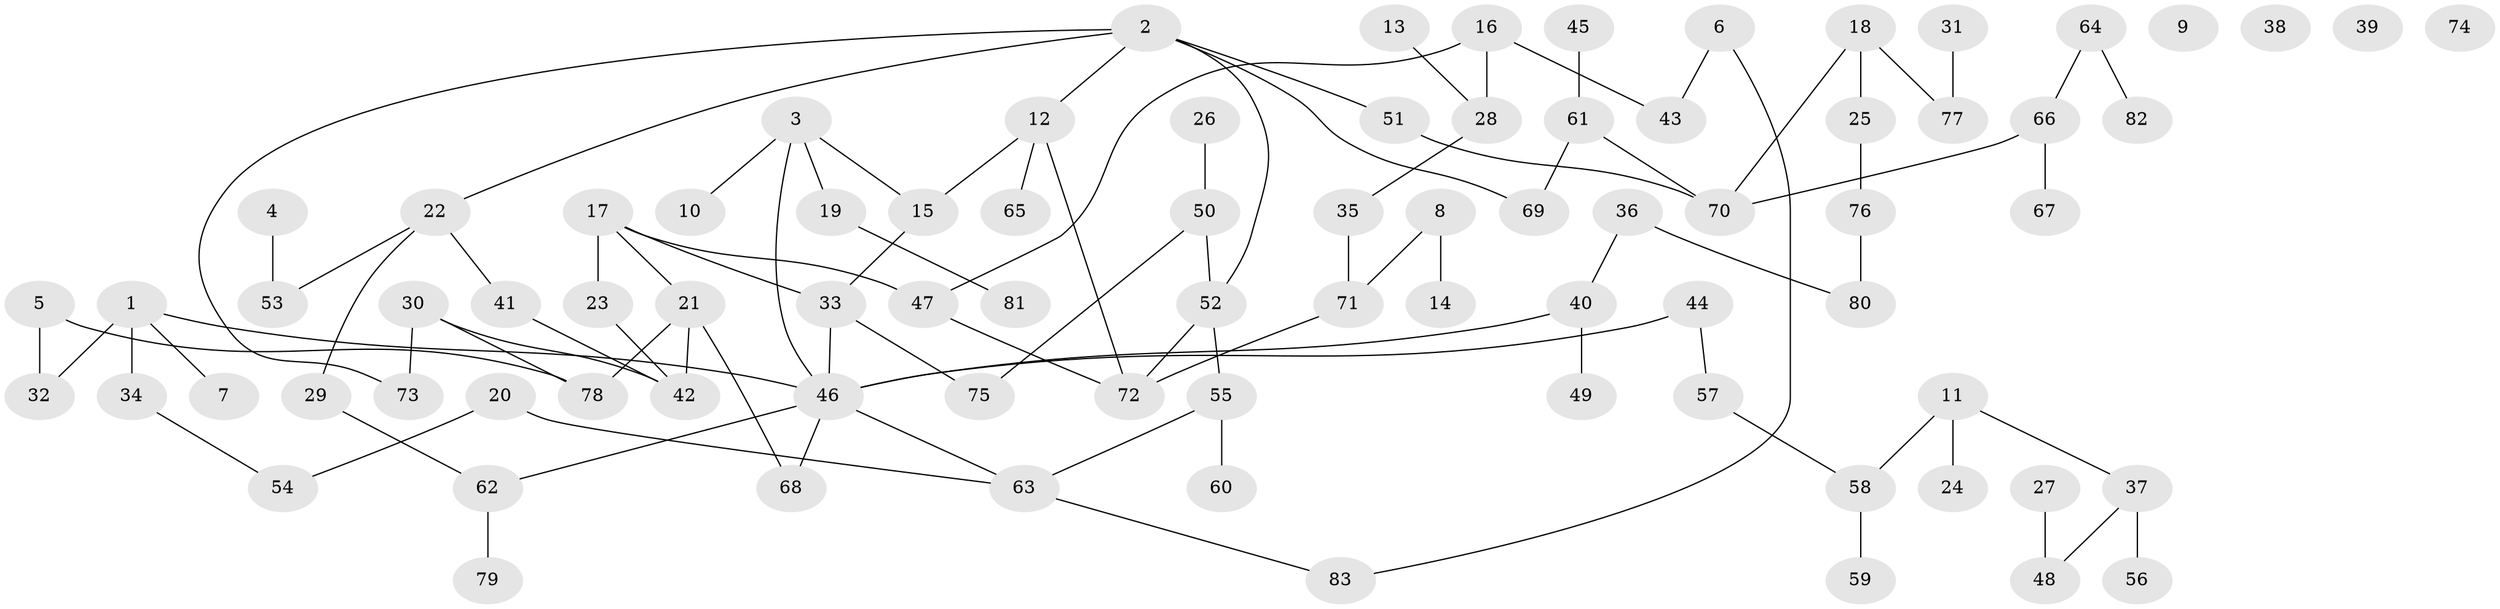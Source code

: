// coarse degree distribution, {4: 0.1206896551724138, 1: 0.2413793103448276, 0: 0.06896551724137931, 2: 0.3620689655172414, 6: 0.017241379310344827, 3: 0.13793103448275862, 7: 0.017241379310344827, 8: 0.017241379310344827, 5: 0.017241379310344827}
// Generated by graph-tools (version 1.1) at 2025/43/03/04/25 21:43:13]
// undirected, 83 vertices, 95 edges
graph export_dot {
graph [start="1"]
  node [color=gray90,style=filled];
  1;
  2;
  3;
  4;
  5;
  6;
  7;
  8;
  9;
  10;
  11;
  12;
  13;
  14;
  15;
  16;
  17;
  18;
  19;
  20;
  21;
  22;
  23;
  24;
  25;
  26;
  27;
  28;
  29;
  30;
  31;
  32;
  33;
  34;
  35;
  36;
  37;
  38;
  39;
  40;
  41;
  42;
  43;
  44;
  45;
  46;
  47;
  48;
  49;
  50;
  51;
  52;
  53;
  54;
  55;
  56;
  57;
  58;
  59;
  60;
  61;
  62;
  63;
  64;
  65;
  66;
  67;
  68;
  69;
  70;
  71;
  72;
  73;
  74;
  75;
  76;
  77;
  78;
  79;
  80;
  81;
  82;
  83;
  1 -- 7;
  1 -- 32;
  1 -- 34;
  1 -- 46;
  2 -- 12;
  2 -- 22;
  2 -- 51;
  2 -- 52;
  2 -- 69;
  2 -- 73;
  3 -- 10;
  3 -- 15;
  3 -- 19;
  3 -- 46;
  4 -- 53;
  5 -- 32;
  5 -- 78;
  6 -- 43;
  6 -- 83;
  8 -- 14;
  8 -- 71;
  11 -- 24;
  11 -- 37;
  11 -- 58;
  12 -- 15;
  12 -- 65;
  12 -- 72;
  13 -- 28;
  15 -- 33;
  16 -- 28;
  16 -- 43;
  16 -- 47;
  17 -- 21;
  17 -- 23;
  17 -- 33;
  17 -- 47;
  18 -- 25;
  18 -- 70;
  18 -- 77;
  19 -- 81;
  20 -- 54;
  20 -- 63;
  21 -- 42;
  21 -- 68;
  21 -- 78;
  22 -- 29;
  22 -- 41;
  22 -- 53;
  23 -- 42;
  25 -- 76;
  26 -- 50;
  27 -- 48;
  28 -- 35;
  29 -- 62;
  30 -- 42;
  30 -- 73;
  30 -- 78;
  31 -- 77;
  33 -- 46;
  33 -- 75;
  34 -- 54;
  35 -- 71;
  36 -- 40;
  36 -- 80;
  37 -- 48;
  37 -- 56;
  40 -- 46;
  40 -- 49;
  41 -- 42;
  44 -- 46;
  44 -- 57;
  45 -- 61;
  46 -- 62;
  46 -- 63;
  46 -- 68;
  47 -- 72;
  50 -- 52;
  50 -- 75;
  51 -- 70;
  52 -- 55;
  52 -- 72;
  55 -- 60;
  55 -- 63;
  57 -- 58;
  58 -- 59;
  61 -- 69;
  61 -- 70;
  62 -- 79;
  63 -- 83;
  64 -- 66;
  64 -- 82;
  66 -- 67;
  66 -- 70;
  71 -- 72;
  76 -- 80;
}
